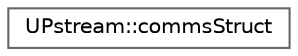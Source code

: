 digraph "Graphical Class Hierarchy"
{
 // LATEX_PDF_SIZE
  bgcolor="transparent";
  edge [fontname=Helvetica,fontsize=10,labelfontname=Helvetica,labelfontsize=10];
  node [fontname=Helvetica,fontsize=10,shape=box,height=0.2,width=0.4];
  rankdir="LR";
  Node0 [id="Node000000",label="UPstream::commsStruct",height=0.2,width=0.4,color="grey40", fillcolor="white", style="filled",URL="$classFoam_1_1UPstream_1_1commsStruct.html",tooltip=" "];
}
